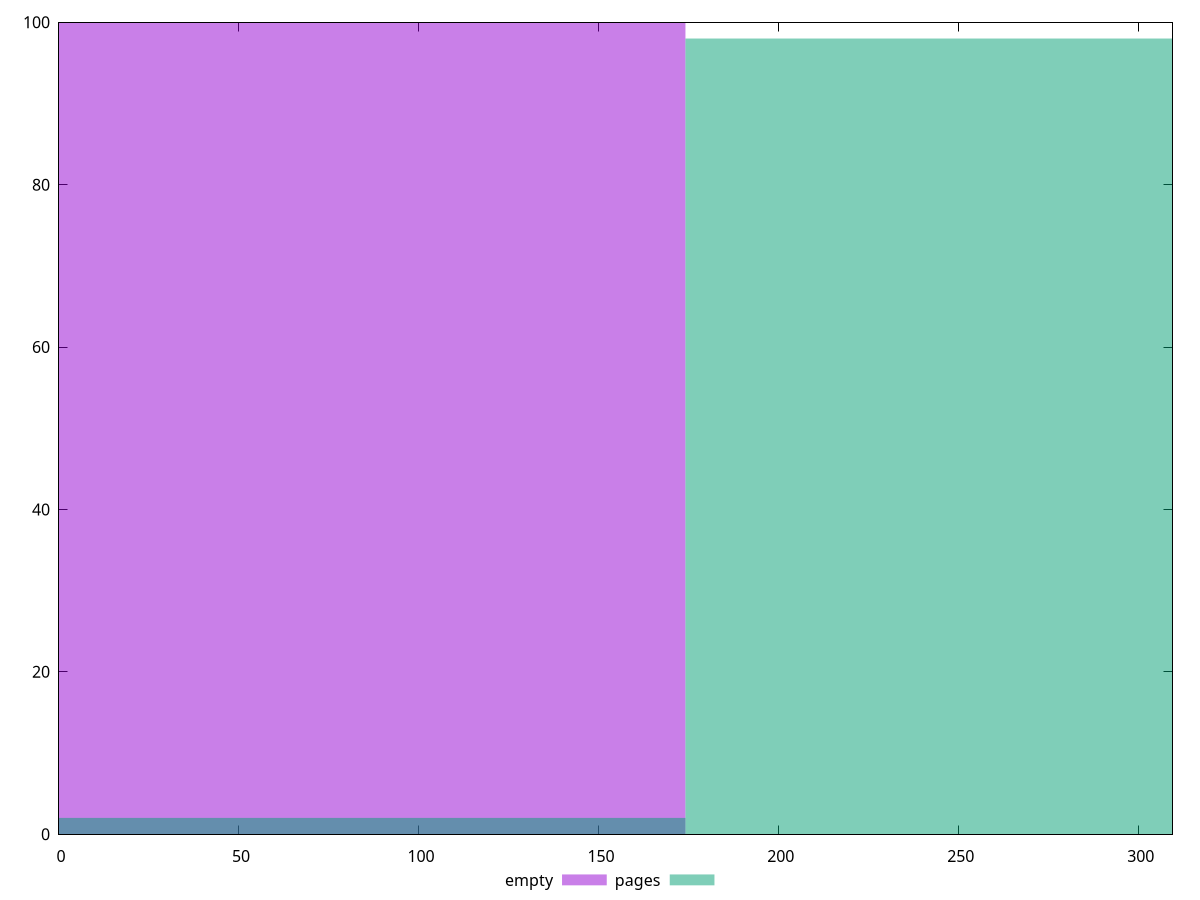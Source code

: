 reset

$empty <<EOF
0 100
EOF

$pages <<EOF
0 2
348.1081214913994 98
EOF

set key outside below
set boxwidth 348.1081214913994
set xrange [0:309.376]
set yrange [0:100]
set style fill transparent solid 0.5 noborder
set terminal svg size 640, 500 enhanced background rgb 'white'
set output "report_00007_2020-12-11T15:55:29.892Z/uses-rel-preconnect/comparison/histogram/0_vs_1.svg"

plot $empty title "empty" with boxes, \
     $pages title "pages" with boxes

reset
